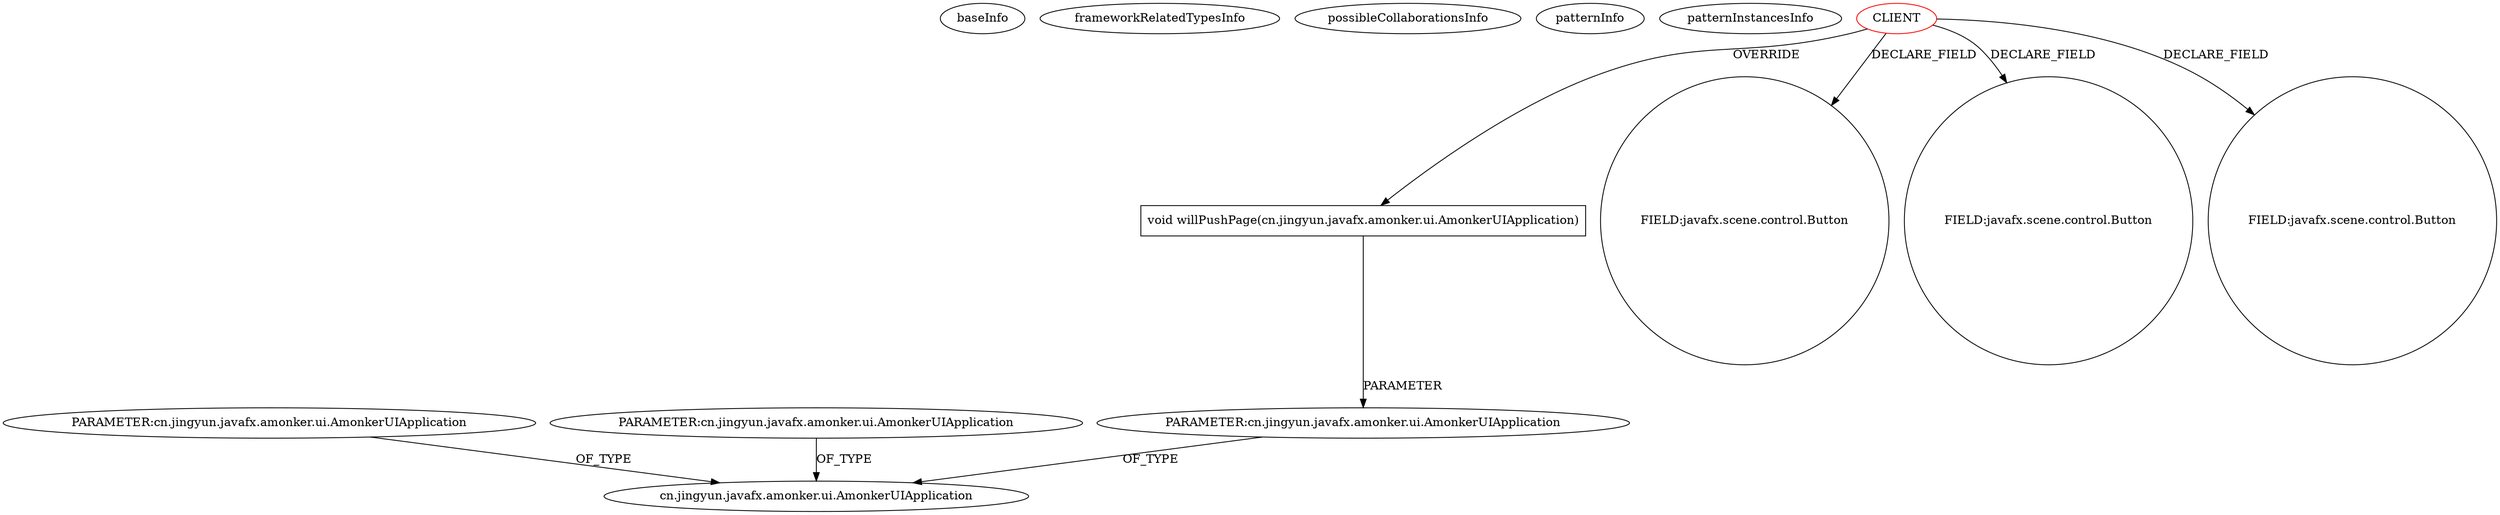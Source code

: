 digraph {
baseInfo[graphId=3893,category="pattern",isAnonymous=false,possibleRelation=false]
frameworkRelatedTypesInfo[]
possibleCollaborationsInfo[]
patternInfo[frequency=2.0,patternRootClient=0]
patternInstancesInfo[0="amonker-Trans~/amonker-Trans/Trans-master/src/cn/jingyun/trans/FFmpegArgumentsManagerPane.java~FFmpegArgumentsManagerPane~1846",1="amonker-Trans~/amonker-Trans/Trans-master/src/cn/jingyun/trans/MainPane.java~MainPane~1847"]
56[label="void willPushPage(cn.jingyun.javafx.amonker.ui.AmonkerUIApplication)",vertexType="OVERRIDING_METHOD_DECLARATION",isFrameworkType=false,shape=box]
57[label="PARAMETER:cn.jingyun.javafx.amonker.ui.AmonkerUIApplication",vertexType="PARAMETER_DECLARATION",isFrameworkType=false]
7[label="cn.jingyun.javafx.amonker.ui.AmonkerUIApplication",vertexType="FRAMEWORK_CLASS_TYPE",isFrameworkType=false]
89[label="PARAMETER:cn.jingyun.javafx.amonker.ui.AmonkerUIApplication",vertexType="PARAMETER_DECLARATION",isFrameworkType=false]
63[label="PARAMETER:cn.jingyun.javafx.amonker.ui.AmonkerUIApplication",vertexType="PARAMETER_DECLARATION",isFrameworkType=false]
0[label="CLIENT",vertexType="ROOT_CLIENT_CLASS_DECLARATION",isFrameworkType=false,color=red]
10[label="FIELD:javafx.scene.control.Button",vertexType="FIELD_DECLARATION",isFrameworkType=false,shape=circle]
22[label="FIELD:javafx.scene.control.Button",vertexType="FIELD_DECLARATION",isFrameworkType=false,shape=circle]
8[label="FIELD:javafx.scene.control.Button",vertexType="FIELD_DECLARATION",isFrameworkType=false,shape=circle]
0->10[label="DECLARE_FIELD"]
0->8[label="DECLARE_FIELD"]
63->7[label="OF_TYPE"]
56->57[label="PARAMETER"]
0->56[label="OVERRIDE"]
0->22[label="DECLARE_FIELD"]
57->7[label="OF_TYPE"]
89->7[label="OF_TYPE"]
}
